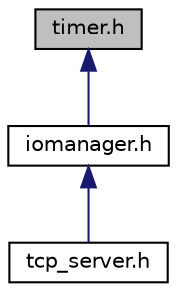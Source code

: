 digraph "timer.h"
{
 // LATEX_PDF_SIZE
  edge [fontname="Helvetica",fontsize="10",labelfontname="Helvetica",labelfontsize="10"];
  node [fontname="Helvetica",fontsize="10",shape=record];
  Node1 [label="timer.h",height=0.2,width=0.4,color="black", fillcolor="grey75", style="filled", fontcolor="black",tooltip="定时器封装"];
  Node1 -> Node2 [dir="back",color="midnightblue",fontsize="10",style="solid"];
  Node2 [label="iomanager.h",height=0.2,width=0.4,color="black", fillcolor="white", style="filled",URL="$iomanager_8h.html",tooltip="基于Epoll的IO协程调度器"];
  Node2 -> Node3 [dir="back",color="midnightblue",fontsize="10",style="solid"];
  Node3 [label="tcp_server.h",height=0.2,width=0.4,color="black", fillcolor="white", style="filled",URL="$tcp__server_8h.html",tooltip="TCP服务器的封装"];
}
